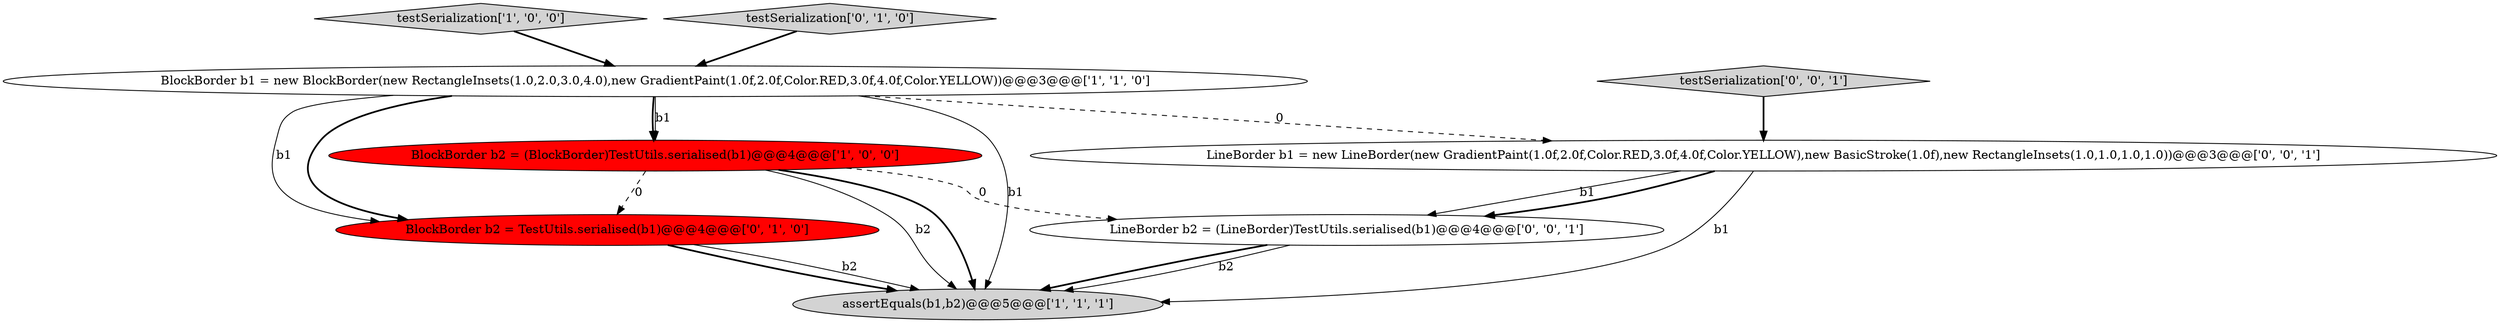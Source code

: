 digraph {
2 [style = filled, label = "assertEquals(b1,b2)@@@5@@@['1', '1', '1']", fillcolor = lightgray, shape = ellipse image = "AAA0AAABBB1BBB"];
1 [style = filled, label = "testSerialization['1', '0', '0']", fillcolor = lightgray, shape = diamond image = "AAA0AAABBB1BBB"];
6 [style = filled, label = "testSerialization['0', '0', '1']", fillcolor = lightgray, shape = diamond image = "AAA0AAABBB3BBB"];
3 [style = filled, label = "BlockBorder b2 = (BlockBorder)TestUtils.serialised(b1)@@@4@@@['1', '0', '0']", fillcolor = red, shape = ellipse image = "AAA1AAABBB1BBB"];
4 [style = filled, label = "BlockBorder b2 = TestUtils.serialised(b1)@@@4@@@['0', '1', '0']", fillcolor = red, shape = ellipse image = "AAA1AAABBB2BBB"];
7 [style = filled, label = "LineBorder b2 = (LineBorder)TestUtils.serialised(b1)@@@4@@@['0', '0', '1']", fillcolor = white, shape = ellipse image = "AAA0AAABBB3BBB"];
5 [style = filled, label = "testSerialization['0', '1', '0']", fillcolor = lightgray, shape = diamond image = "AAA0AAABBB2BBB"];
8 [style = filled, label = "LineBorder b1 = new LineBorder(new GradientPaint(1.0f,2.0f,Color.RED,3.0f,4.0f,Color.YELLOW),new BasicStroke(1.0f),new RectangleInsets(1.0,1.0,1.0,1.0))@@@3@@@['0', '0', '1']", fillcolor = white, shape = ellipse image = "AAA0AAABBB3BBB"];
0 [style = filled, label = "BlockBorder b1 = new BlockBorder(new RectangleInsets(1.0,2.0,3.0,4.0),new GradientPaint(1.0f,2.0f,Color.RED,3.0f,4.0f,Color.YELLOW))@@@3@@@['1', '1', '0']", fillcolor = white, shape = ellipse image = "AAA0AAABBB1BBB"];
8->7 [style = solid, label="b1"];
0->3 [style = bold, label=""];
0->4 [style = solid, label="b1"];
6->8 [style = bold, label=""];
0->8 [style = dashed, label="0"];
3->2 [style = solid, label="b2"];
1->0 [style = bold, label=""];
4->2 [style = bold, label=""];
0->2 [style = solid, label="b1"];
3->2 [style = bold, label=""];
8->2 [style = solid, label="b1"];
5->0 [style = bold, label=""];
3->4 [style = dashed, label="0"];
0->4 [style = bold, label=""];
3->7 [style = dashed, label="0"];
7->2 [style = bold, label=""];
7->2 [style = solid, label="b2"];
8->7 [style = bold, label=""];
0->3 [style = solid, label="b1"];
4->2 [style = solid, label="b2"];
}
